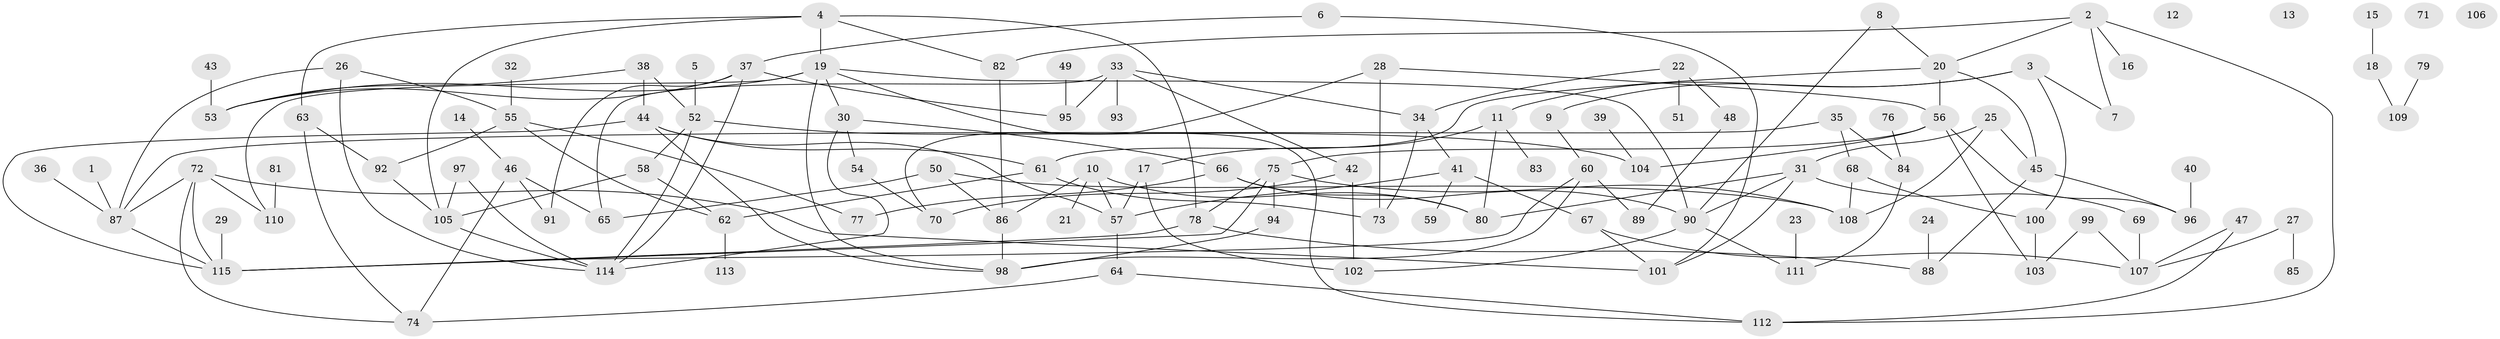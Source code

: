 // Generated by graph-tools (version 1.1) at 2025/40/03/09/25 04:40:31]
// undirected, 115 vertices, 169 edges
graph export_dot {
graph [start="1"]
  node [color=gray90,style=filled];
  1;
  2;
  3;
  4;
  5;
  6;
  7;
  8;
  9;
  10;
  11;
  12;
  13;
  14;
  15;
  16;
  17;
  18;
  19;
  20;
  21;
  22;
  23;
  24;
  25;
  26;
  27;
  28;
  29;
  30;
  31;
  32;
  33;
  34;
  35;
  36;
  37;
  38;
  39;
  40;
  41;
  42;
  43;
  44;
  45;
  46;
  47;
  48;
  49;
  50;
  51;
  52;
  53;
  54;
  55;
  56;
  57;
  58;
  59;
  60;
  61;
  62;
  63;
  64;
  65;
  66;
  67;
  68;
  69;
  70;
  71;
  72;
  73;
  74;
  75;
  76;
  77;
  78;
  79;
  80;
  81;
  82;
  83;
  84;
  85;
  86;
  87;
  88;
  89;
  90;
  91;
  92;
  93;
  94;
  95;
  96;
  97;
  98;
  99;
  100;
  101;
  102;
  103;
  104;
  105;
  106;
  107;
  108;
  109;
  110;
  111;
  112;
  113;
  114;
  115;
  1 -- 87;
  2 -- 7;
  2 -- 16;
  2 -- 20;
  2 -- 82;
  2 -- 112;
  3 -- 7;
  3 -- 9;
  3 -- 11;
  3 -- 100;
  4 -- 19;
  4 -- 63;
  4 -- 78;
  4 -- 82;
  4 -- 105;
  5 -- 52;
  6 -- 37;
  6 -- 101;
  8 -- 20;
  8 -- 90;
  9 -- 60;
  10 -- 21;
  10 -- 57;
  10 -- 80;
  10 -- 86;
  11 -- 17;
  11 -- 80;
  11 -- 83;
  14 -- 46;
  15 -- 18;
  17 -- 57;
  17 -- 102;
  18 -- 109;
  19 -- 30;
  19 -- 53;
  19 -- 90;
  19 -- 98;
  19 -- 110;
  19 -- 112;
  20 -- 45;
  20 -- 56;
  20 -- 61;
  22 -- 34;
  22 -- 48;
  22 -- 51;
  23 -- 111;
  24 -- 88;
  25 -- 31;
  25 -- 45;
  25 -- 108;
  26 -- 55;
  26 -- 87;
  26 -- 114;
  27 -- 85;
  27 -- 107;
  28 -- 56;
  28 -- 70;
  28 -- 73;
  29 -- 115;
  30 -- 54;
  30 -- 66;
  30 -- 114;
  31 -- 69;
  31 -- 80;
  31 -- 90;
  31 -- 101;
  32 -- 55;
  33 -- 34;
  33 -- 42;
  33 -- 65;
  33 -- 93;
  33 -- 95;
  34 -- 41;
  34 -- 73;
  35 -- 68;
  35 -- 84;
  35 -- 87;
  36 -- 87;
  37 -- 53;
  37 -- 91;
  37 -- 95;
  37 -- 114;
  38 -- 44;
  38 -- 52;
  38 -- 53;
  39 -- 104;
  40 -- 96;
  41 -- 57;
  41 -- 59;
  41 -- 67;
  42 -- 70;
  42 -- 102;
  43 -- 53;
  44 -- 57;
  44 -- 61;
  44 -- 98;
  44 -- 115;
  45 -- 88;
  45 -- 96;
  46 -- 65;
  46 -- 74;
  46 -- 91;
  47 -- 107;
  47 -- 112;
  48 -- 89;
  49 -- 95;
  50 -- 65;
  50 -- 86;
  50 -- 108;
  52 -- 58;
  52 -- 104;
  52 -- 114;
  54 -- 70;
  55 -- 62;
  55 -- 77;
  55 -- 92;
  56 -- 75;
  56 -- 96;
  56 -- 103;
  56 -- 104;
  57 -- 64;
  58 -- 62;
  58 -- 105;
  60 -- 89;
  60 -- 98;
  60 -- 115;
  61 -- 62;
  61 -- 73;
  62 -- 113;
  63 -- 74;
  63 -- 92;
  64 -- 74;
  64 -- 112;
  66 -- 77;
  66 -- 80;
  66 -- 90;
  67 -- 101;
  67 -- 107;
  68 -- 100;
  68 -- 108;
  69 -- 107;
  72 -- 74;
  72 -- 87;
  72 -- 101;
  72 -- 110;
  72 -- 115;
  75 -- 78;
  75 -- 94;
  75 -- 108;
  75 -- 115;
  76 -- 84;
  78 -- 88;
  78 -- 115;
  79 -- 109;
  81 -- 110;
  82 -- 86;
  84 -- 111;
  86 -- 98;
  87 -- 115;
  90 -- 102;
  90 -- 111;
  92 -- 105;
  94 -- 98;
  97 -- 105;
  97 -- 114;
  99 -- 103;
  99 -- 107;
  100 -- 103;
  105 -- 114;
}
